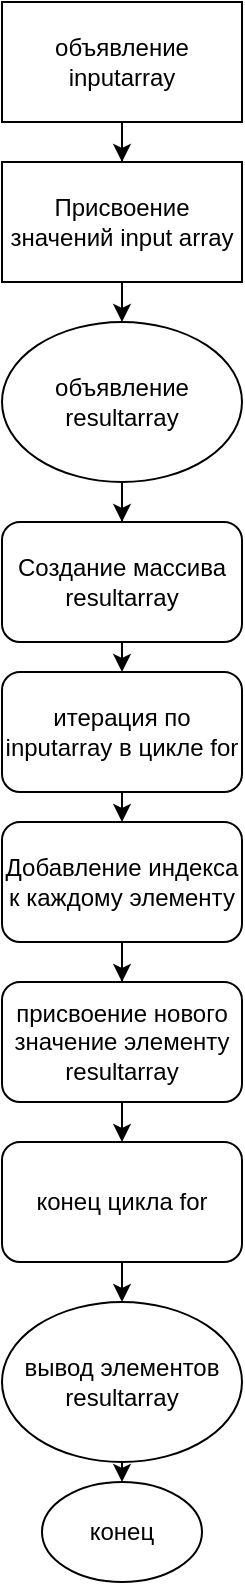 <mxfile version="22.1.20" type="github">
  <diagram name="Page-1" id="edf60f1a-56cd-e834-aa8a-f176f3a09ee4">
    <mxGraphModel dx="1687" dy="918" grid="1" gridSize="10" guides="1" tooltips="1" connect="1" arrows="1" fold="1" page="1" pageScale="1" pageWidth="1100" pageHeight="850" background="none" math="0" shadow="0">
      <root>
        <mxCell id="0" />
        <mxCell id="1" parent="0" />
        <mxCell id="_qhoXWKyAzYpDg-8vk0V-2" style="edgeStyle=orthogonalEdgeStyle;rounded=0;orthogonalLoop=1;jettySize=auto;html=1;" edge="1" parent="1" source="_qhoXWKyAzYpDg-8vk0V-1" target="_qhoXWKyAzYpDg-8vk0V-3">
          <mxGeometry relative="1" as="geometry">
            <mxPoint x="460" y="190" as="targetPoint" />
          </mxGeometry>
        </mxCell>
        <mxCell id="_qhoXWKyAzYpDg-8vk0V-1" value="объявление inputarray" style="rounded=0;whiteSpace=wrap;html=1;" vertex="1" parent="1">
          <mxGeometry x="400" y="30" width="120" height="60" as="geometry" />
        </mxCell>
        <mxCell id="_qhoXWKyAzYpDg-8vk0V-5" style="edgeStyle=orthogonalEdgeStyle;rounded=0;orthogonalLoop=1;jettySize=auto;html=1;exitX=0.5;exitY=1;exitDx=0;exitDy=0;entryX=0.5;entryY=0;entryDx=0;entryDy=0;" edge="1" parent="1" source="_qhoXWKyAzYpDg-8vk0V-3" target="_qhoXWKyAzYpDg-8vk0V-4">
          <mxGeometry relative="1" as="geometry" />
        </mxCell>
        <mxCell id="_qhoXWKyAzYpDg-8vk0V-3" value="Присвоение значений input array" style="rounded=0;whiteSpace=wrap;html=1;" vertex="1" parent="1">
          <mxGeometry x="400" y="110" width="120" height="60" as="geometry" />
        </mxCell>
        <mxCell id="_qhoXWKyAzYpDg-8vk0V-7" style="edgeStyle=orthogonalEdgeStyle;rounded=0;orthogonalLoop=1;jettySize=auto;html=1;exitX=0.5;exitY=1;exitDx=0;exitDy=0;" edge="1" parent="1" source="_qhoXWKyAzYpDg-8vk0V-4" target="_qhoXWKyAzYpDg-8vk0V-6">
          <mxGeometry relative="1" as="geometry" />
        </mxCell>
        <mxCell id="_qhoXWKyAzYpDg-8vk0V-4" value="объявление resultarray" style="ellipse;whiteSpace=wrap;html=1;" vertex="1" parent="1">
          <mxGeometry x="400" y="190" width="120" height="80" as="geometry" />
        </mxCell>
        <mxCell id="_qhoXWKyAzYpDg-8vk0V-9" style="edgeStyle=orthogonalEdgeStyle;rounded=0;orthogonalLoop=1;jettySize=auto;html=1;exitX=0.5;exitY=1;exitDx=0;exitDy=0;entryX=0.5;entryY=0;entryDx=0;entryDy=0;" edge="1" parent="1" source="_qhoXWKyAzYpDg-8vk0V-6" target="_qhoXWKyAzYpDg-8vk0V-8">
          <mxGeometry relative="1" as="geometry" />
        </mxCell>
        <mxCell id="_qhoXWKyAzYpDg-8vk0V-6" value="Создание массива resultarray" style="rounded=1;whiteSpace=wrap;html=1;" vertex="1" parent="1">
          <mxGeometry x="400" y="290" width="120" height="60" as="geometry" />
        </mxCell>
        <mxCell id="_qhoXWKyAzYpDg-8vk0V-11" style="edgeStyle=orthogonalEdgeStyle;rounded=0;orthogonalLoop=1;jettySize=auto;html=1;exitX=0.5;exitY=1;exitDx=0;exitDy=0;entryX=0.5;entryY=0;entryDx=0;entryDy=0;" edge="1" parent="1" source="_qhoXWKyAzYpDg-8vk0V-8" target="_qhoXWKyAzYpDg-8vk0V-10">
          <mxGeometry relative="1" as="geometry" />
        </mxCell>
        <mxCell id="_qhoXWKyAzYpDg-8vk0V-8" value="итерация по inputarray в цикле for" style="rounded=1;whiteSpace=wrap;html=1;" vertex="1" parent="1">
          <mxGeometry x="400" y="365" width="120" height="60" as="geometry" />
        </mxCell>
        <mxCell id="_qhoXWKyAzYpDg-8vk0V-13" style="edgeStyle=orthogonalEdgeStyle;rounded=0;orthogonalLoop=1;jettySize=auto;html=1;exitX=0.5;exitY=1;exitDx=0;exitDy=0;" edge="1" parent="1" source="_qhoXWKyAzYpDg-8vk0V-10" target="_qhoXWKyAzYpDg-8vk0V-12">
          <mxGeometry relative="1" as="geometry" />
        </mxCell>
        <mxCell id="_qhoXWKyAzYpDg-8vk0V-10" value="Добавление индекса к каждому элементу" style="rounded=1;whiteSpace=wrap;html=1;" vertex="1" parent="1">
          <mxGeometry x="400" y="440" width="120" height="60" as="geometry" />
        </mxCell>
        <mxCell id="_qhoXWKyAzYpDg-8vk0V-15" style="edgeStyle=orthogonalEdgeStyle;rounded=0;orthogonalLoop=1;jettySize=auto;html=1;exitX=0.5;exitY=1;exitDx=0;exitDy=0;entryX=0.5;entryY=0;entryDx=0;entryDy=0;" edge="1" parent="1" source="_qhoXWKyAzYpDg-8vk0V-12" target="_qhoXWKyAzYpDg-8vk0V-14">
          <mxGeometry relative="1" as="geometry" />
        </mxCell>
        <mxCell id="_qhoXWKyAzYpDg-8vk0V-12" value="присвоение нового значение элементу resultarray" style="rounded=1;whiteSpace=wrap;html=1;" vertex="1" parent="1">
          <mxGeometry x="400" y="520" width="120" height="60" as="geometry" />
        </mxCell>
        <mxCell id="_qhoXWKyAzYpDg-8vk0V-17" style="edgeStyle=orthogonalEdgeStyle;rounded=0;orthogonalLoop=1;jettySize=auto;html=1;exitX=0.5;exitY=1;exitDx=0;exitDy=0;entryX=0.5;entryY=0;entryDx=0;entryDy=0;" edge="1" parent="1" source="_qhoXWKyAzYpDg-8vk0V-14" target="_qhoXWKyAzYpDg-8vk0V-16">
          <mxGeometry relative="1" as="geometry" />
        </mxCell>
        <mxCell id="_qhoXWKyAzYpDg-8vk0V-14" value="конец цикла for" style="rounded=1;whiteSpace=wrap;html=1;" vertex="1" parent="1">
          <mxGeometry x="400" y="600" width="120" height="60" as="geometry" />
        </mxCell>
        <mxCell id="_qhoXWKyAzYpDg-8vk0V-19" style="edgeStyle=orthogonalEdgeStyle;rounded=0;orthogonalLoop=1;jettySize=auto;html=1;exitX=0.5;exitY=1;exitDx=0;exitDy=0;entryX=0.5;entryY=0;entryDx=0;entryDy=0;" edge="1" parent="1" source="_qhoXWKyAzYpDg-8vk0V-16" target="_qhoXWKyAzYpDg-8vk0V-18">
          <mxGeometry relative="1" as="geometry" />
        </mxCell>
        <mxCell id="_qhoXWKyAzYpDg-8vk0V-16" value="вывод элементов resultarray" style="ellipse;whiteSpace=wrap;html=1;" vertex="1" parent="1">
          <mxGeometry x="400" y="680" width="120" height="80" as="geometry" />
        </mxCell>
        <mxCell id="_qhoXWKyAzYpDg-8vk0V-18" value="конец" style="ellipse;whiteSpace=wrap;html=1;" vertex="1" parent="1">
          <mxGeometry x="420" y="770" width="80" height="50" as="geometry" />
        </mxCell>
      </root>
    </mxGraphModel>
  </diagram>
</mxfile>
